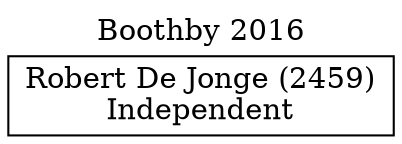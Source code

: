 // House preference flow
digraph "Robert De Jonge (2459)_Boothby_2016" {
	graph [label="Boothby 2016" labelloc=t mclimit=10]
	node [shape=box]
	"Robert De Jonge (2459)" [label="Robert De Jonge (2459)
Independent"]
}
